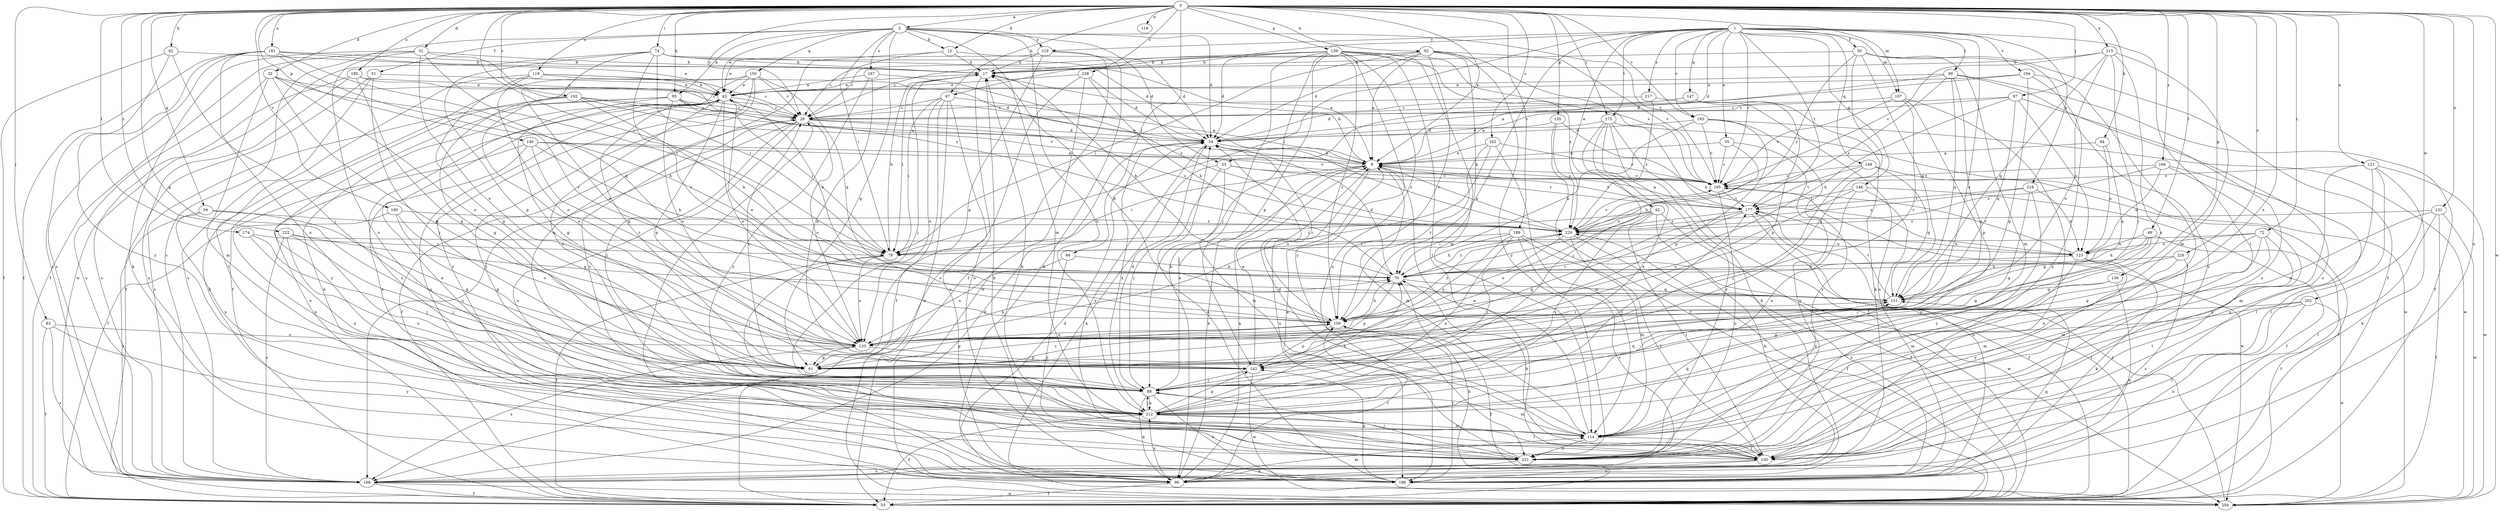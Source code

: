 strict digraph  {
0;
1;
2;
8;
12;
17;
26;
31;
32;
33;
34;
35;
42;
43;
48;
50;
51;
53;
56;
61;
62;
64;
67;
70;
72;
74;
79;
83;
84;
87;
88;
92;
95;
96;
99;
105;
107;
114;
118;
119;
121;
123;
131;
133;
135;
136;
139;
140;
142;
146;
147;
148;
150;
151;
159;
162;
166;
167;
168;
174;
175;
177;
181;
185;
186;
189;
190;
192;
193;
194;
195;
202;
204;
212;
215;
217;
218;
219;
221;
222;
226;
228;
229;
0 -> 2  [label=a];
0 -> 8  [label=a];
0 -> 12  [label=b];
0 -> 26  [label=c];
0 -> 31  [label=d];
0 -> 32  [label=d];
0 -> 48  [label=f];
0 -> 56  [label=g];
0 -> 61  [label=g];
0 -> 62  [label=h];
0 -> 64  [label=h];
0 -> 67  [label=h];
0 -> 72  [label=i];
0 -> 74  [label=i];
0 -> 79  [label=i];
0 -> 83  [label=j];
0 -> 84  [label=j];
0 -> 87  [label=j];
0 -> 92  [label=k];
0 -> 95  [label=k];
0 -> 107  [label=m];
0 -> 118  [label=n];
0 -> 119  [label=n];
0 -> 121  [label=n];
0 -> 131  [label=o];
0 -> 135  [label=p];
0 -> 136  [label=p];
0 -> 139  [label=p];
0 -> 140  [label=p];
0 -> 162  [label=s];
0 -> 166  [label=s];
0 -> 174  [label=t];
0 -> 175  [label=t];
0 -> 181  [label=u];
0 -> 185  [label=u];
0 -> 186  [label=u];
0 -> 189  [label=v];
0 -> 190  [label=v];
0 -> 192  [label=v];
0 -> 193  [label=v];
0 -> 202  [label=w];
0 -> 204  [label=w];
0 -> 212  [label=x];
0 -> 215  [label=y];
0 -> 222  [label=z];
0 -> 226  [label=z];
0 -> 228  [label=z];
1 -> 33  [label=d];
1 -> 35  [label=e];
1 -> 42  [label=e];
1 -> 50  [label=f];
1 -> 67  [label=h];
1 -> 79  [label=i];
1 -> 99  [label=l];
1 -> 105  [label=l];
1 -> 107  [label=m];
1 -> 133  [label=o];
1 -> 146  [label=q];
1 -> 147  [label=q];
1 -> 148  [label=q];
1 -> 159  [label=r];
1 -> 175  [label=t];
1 -> 177  [label=t];
1 -> 193  [label=v];
1 -> 194  [label=v];
1 -> 195  [label=v];
1 -> 217  [label=y];
1 -> 218  [label=y];
1 -> 219  [label=y];
2 -> 12  [label=b];
2 -> 33  [label=d];
2 -> 34  [label=d];
2 -> 43  [label=e];
2 -> 51  [label=f];
2 -> 61  [label=g];
2 -> 79  [label=i];
2 -> 95  [label=k];
2 -> 114  [label=m];
2 -> 150  [label=q];
2 -> 167  [label=s];
2 -> 168  [label=s];
2 -> 195  [label=v];
2 -> 212  [label=x];
2 -> 219  [label=y];
8 -> 17  [label=b];
8 -> 43  [label=e];
8 -> 79  [label=i];
8 -> 96  [label=k];
8 -> 114  [label=m];
8 -> 177  [label=t];
8 -> 186  [label=u];
8 -> 195  [label=v];
12 -> 17  [label=b];
12 -> 26  [label=c];
12 -> 34  [label=d];
12 -> 212  [label=x];
17 -> 43  [label=e];
17 -> 79  [label=i];
17 -> 88  [label=j];
17 -> 186  [label=u];
26 -> 34  [label=d];
26 -> 53  [label=f];
26 -> 88  [label=j];
26 -> 133  [label=o];
26 -> 168  [label=s];
26 -> 186  [label=u];
26 -> 229  [label=z];
31 -> 17  [label=b];
31 -> 53  [label=f];
31 -> 79  [label=i];
31 -> 96  [label=k];
31 -> 133  [label=o];
31 -> 212  [label=x];
31 -> 229  [label=z];
32 -> 43  [label=e];
32 -> 70  [label=h];
32 -> 114  [label=m];
32 -> 133  [label=o];
32 -> 142  [label=p];
32 -> 168  [label=s];
33 -> 88  [label=j];
33 -> 96  [label=k];
33 -> 114  [label=m];
33 -> 177  [label=t];
33 -> 195  [label=v];
34 -> 8  [label=a];
34 -> 159  [label=r];
34 -> 212  [label=x];
34 -> 221  [label=y];
34 -> 229  [label=z];
35 -> 8  [label=a];
35 -> 70  [label=h];
35 -> 195  [label=v];
35 -> 221  [label=y];
42 -> 53  [label=f];
42 -> 79  [label=i];
42 -> 96  [label=k];
42 -> 105  [label=l];
42 -> 133  [label=o];
42 -> 212  [label=x];
42 -> 229  [label=z];
43 -> 26  [label=c];
43 -> 96  [label=k];
43 -> 133  [label=o];
43 -> 142  [label=p];
43 -> 186  [label=u];
48 -> 53  [label=f];
48 -> 61  [label=g];
48 -> 70  [label=h];
48 -> 123  [label=n];
48 -> 151  [label=q];
50 -> 17  [label=b];
50 -> 53  [label=f];
50 -> 88  [label=j];
50 -> 114  [label=m];
50 -> 151  [label=q];
50 -> 168  [label=s];
50 -> 229  [label=z];
51 -> 43  [label=e];
51 -> 53  [label=f];
51 -> 88  [label=j];
51 -> 168  [label=s];
53 -> 43  [label=e];
53 -> 70  [label=h];
53 -> 177  [label=t];
56 -> 61  [label=g];
56 -> 168  [label=s];
56 -> 212  [label=x];
56 -> 229  [label=z];
61 -> 26  [label=c];
61 -> 159  [label=r];
62 -> 17  [label=b];
62 -> 53  [label=f];
62 -> 88  [label=j];
62 -> 168  [label=s];
64 -> 8  [label=a];
64 -> 123  [label=n];
64 -> 151  [label=q];
67 -> 8  [label=a];
67 -> 26  [label=c];
67 -> 53  [label=f];
67 -> 79  [label=i];
67 -> 133  [label=o];
67 -> 186  [label=u];
67 -> 204  [label=w];
70 -> 17  [label=b];
70 -> 34  [label=d];
70 -> 43  [label=e];
70 -> 142  [label=p];
70 -> 151  [label=q];
70 -> 229  [label=z];
72 -> 61  [label=g];
72 -> 79  [label=i];
72 -> 105  [label=l];
72 -> 114  [label=m];
72 -> 123  [label=n];
72 -> 212  [label=x];
74 -> 8  [label=a];
74 -> 17  [label=b];
74 -> 34  [label=d];
74 -> 79  [label=i];
74 -> 133  [label=o];
74 -> 142  [label=p];
74 -> 159  [label=r];
74 -> 204  [label=w];
79 -> 17  [label=b];
79 -> 53  [label=f];
79 -> 88  [label=j];
79 -> 133  [label=o];
83 -> 53  [label=f];
83 -> 133  [label=o];
83 -> 168  [label=s];
83 -> 221  [label=y];
84 -> 70  [label=h];
84 -> 133  [label=o];
84 -> 221  [label=y];
87 -> 8  [label=a];
87 -> 26  [label=c];
87 -> 70  [label=h];
87 -> 123  [label=n];
87 -> 151  [label=q];
87 -> 221  [label=y];
88 -> 8  [label=a];
88 -> 34  [label=d];
88 -> 43  [label=e];
88 -> 96  [label=k];
88 -> 114  [label=m];
88 -> 151  [label=q];
88 -> 186  [label=u];
88 -> 212  [label=x];
92 -> 8  [label=a];
92 -> 17  [label=b];
92 -> 26  [label=c];
92 -> 34  [label=d];
92 -> 70  [label=h];
92 -> 79  [label=i];
92 -> 159  [label=r];
92 -> 177  [label=t];
92 -> 195  [label=v];
92 -> 221  [label=y];
95 -> 8  [label=a];
95 -> 26  [label=c];
95 -> 61  [label=g];
95 -> 79  [label=i];
95 -> 96  [label=k];
95 -> 133  [label=o];
95 -> 221  [label=y];
96 -> 8  [label=a];
96 -> 43  [label=e];
96 -> 53  [label=f];
96 -> 114  [label=m];
96 -> 159  [label=r];
96 -> 212  [label=x];
99 -> 8  [label=a];
99 -> 43  [label=e];
99 -> 53  [label=f];
99 -> 61  [label=g];
99 -> 151  [label=q];
99 -> 168  [label=s];
99 -> 229  [label=z];
105 -> 17  [label=b];
105 -> 43  [label=e];
105 -> 70  [label=h];
105 -> 96  [label=k];
105 -> 186  [label=u];
107 -> 26  [label=c];
107 -> 105  [label=l];
107 -> 142  [label=p];
107 -> 159  [label=r];
107 -> 195  [label=v];
114 -> 8  [label=a];
114 -> 34  [label=d];
114 -> 105  [label=l];
114 -> 151  [label=q];
114 -> 221  [label=y];
119 -> 26  [label=c];
119 -> 34  [label=d];
119 -> 43  [label=e];
119 -> 61  [label=g];
119 -> 105  [label=l];
119 -> 133  [label=o];
121 -> 96  [label=k];
121 -> 105  [label=l];
121 -> 114  [label=m];
121 -> 195  [label=v];
121 -> 204  [label=w];
121 -> 221  [label=y];
123 -> 70  [label=h];
123 -> 96  [label=k];
123 -> 114  [label=m];
123 -> 195  [label=v];
123 -> 221  [label=y];
131 -> 53  [label=f];
131 -> 105  [label=l];
131 -> 133  [label=o];
131 -> 204  [label=w];
131 -> 229  [label=z];
133 -> 61  [label=g];
133 -> 70  [label=h];
133 -> 142  [label=p];
133 -> 168  [label=s];
135 -> 34  [label=d];
135 -> 53  [label=f];
135 -> 123  [label=n];
135 -> 229  [label=z];
136 -> 151  [label=q];
136 -> 186  [label=u];
136 -> 212  [label=x];
139 -> 17  [label=b];
139 -> 26  [label=c];
139 -> 34  [label=d];
139 -> 88  [label=j];
139 -> 96  [label=k];
139 -> 105  [label=l];
139 -> 114  [label=m];
139 -> 142  [label=p];
139 -> 159  [label=r];
139 -> 186  [label=u];
139 -> 195  [label=v];
139 -> 221  [label=y];
139 -> 229  [label=z];
140 -> 8  [label=a];
140 -> 53  [label=f];
140 -> 70  [label=h];
140 -> 159  [label=r];
140 -> 195  [label=v];
140 -> 212  [label=x];
142 -> 8  [label=a];
142 -> 88  [label=j];
142 -> 204  [label=w];
146 -> 53  [label=f];
146 -> 133  [label=o];
146 -> 177  [label=t];
146 -> 186  [label=u];
146 -> 212  [label=x];
147 -> 26  [label=c];
147 -> 34  [label=d];
147 -> 96  [label=k];
147 -> 142  [label=p];
148 -> 53  [label=f];
148 -> 88  [label=j];
148 -> 151  [label=q];
148 -> 177  [label=t];
148 -> 195  [label=v];
150 -> 26  [label=c];
150 -> 43  [label=e];
150 -> 53  [label=f];
150 -> 61  [label=g];
150 -> 105  [label=l];
150 -> 151  [label=q];
150 -> 221  [label=y];
151 -> 159  [label=r];
151 -> 177  [label=t];
159 -> 17  [label=b];
159 -> 43  [label=e];
159 -> 53  [label=f];
159 -> 61  [label=g];
159 -> 70  [label=h];
159 -> 133  [label=o];
159 -> 142  [label=p];
159 -> 229  [label=z];
162 -> 8  [label=a];
162 -> 114  [label=m];
162 -> 133  [label=o];
162 -> 159  [label=r];
162 -> 195  [label=v];
166 -> 105  [label=l];
166 -> 123  [label=n];
166 -> 195  [label=v];
166 -> 221  [label=y];
166 -> 229  [label=z];
167 -> 43  [label=e];
167 -> 142  [label=p];
167 -> 221  [label=y];
167 -> 229  [label=z];
168 -> 34  [label=d];
168 -> 53  [label=f];
168 -> 204  [label=w];
174 -> 79  [label=i];
174 -> 88  [label=j];
174 -> 212  [label=x];
175 -> 34  [label=d];
175 -> 53  [label=f];
175 -> 88  [label=j];
175 -> 96  [label=k];
175 -> 204  [label=w];
175 -> 212  [label=x];
175 -> 221  [label=y];
177 -> 8  [label=a];
177 -> 53  [label=f];
177 -> 61  [label=g];
177 -> 159  [label=r];
177 -> 229  [label=z];
181 -> 17  [label=b];
181 -> 43  [label=e];
181 -> 53  [label=f];
181 -> 151  [label=q];
181 -> 159  [label=r];
181 -> 168  [label=s];
181 -> 212  [label=x];
181 -> 221  [label=y];
185 -> 26  [label=c];
185 -> 43  [label=e];
185 -> 61  [label=g];
185 -> 168  [label=s];
185 -> 186  [label=u];
186 -> 17  [label=b];
186 -> 26  [label=c];
186 -> 34  [label=d];
186 -> 142  [label=p];
186 -> 151  [label=q];
186 -> 159  [label=r];
186 -> 229  [label=z];
189 -> 70  [label=h];
189 -> 79  [label=i];
189 -> 105  [label=l];
189 -> 133  [label=o];
189 -> 168  [label=s];
189 -> 204  [label=w];
189 -> 212  [label=x];
190 -> 61  [label=g];
190 -> 133  [label=o];
190 -> 212  [label=x];
190 -> 229  [label=z];
192 -> 26  [label=c];
192 -> 34  [label=d];
192 -> 61  [label=g];
192 -> 70  [label=h];
192 -> 133  [label=o];
192 -> 168  [label=s];
192 -> 195  [label=v];
193 -> 34  [label=d];
193 -> 70  [label=h];
193 -> 142  [label=p];
193 -> 195  [label=v];
193 -> 204  [label=w];
193 -> 221  [label=y];
194 -> 34  [label=d];
194 -> 43  [label=e];
194 -> 61  [label=g];
194 -> 105  [label=l];
194 -> 221  [label=y];
195 -> 177  [label=t];
195 -> 204  [label=w];
195 -> 221  [label=y];
202 -> 61  [label=g];
202 -> 105  [label=l];
202 -> 159  [label=r];
202 -> 186  [label=u];
202 -> 204  [label=w];
204 -> 34  [label=d];
204 -> 177  [label=t];
212 -> 26  [label=c];
212 -> 53  [label=f];
212 -> 70  [label=h];
212 -> 88  [label=j];
212 -> 105  [label=l];
212 -> 114  [label=m];
212 -> 142  [label=p];
212 -> 177  [label=t];
215 -> 17  [label=b];
215 -> 88  [label=j];
215 -> 114  [label=m];
215 -> 133  [label=o];
215 -> 151  [label=q];
215 -> 195  [label=v];
215 -> 212  [label=x];
217 -> 26  [label=c];
217 -> 186  [label=u];
217 -> 229  [label=z];
218 -> 61  [label=g];
218 -> 123  [label=n];
218 -> 177  [label=t];
218 -> 221  [label=y];
218 -> 229  [label=z];
219 -> 17  [label=b];
219 -> 43  [label=e];
219 -> 53  [label=f];
219 -> 61  [label=g];
219 -> 96  [label=k];
221 -> 8  [label=a];
221 -> 88  [label=j];
221 -> 168  [label=s];
222 -> 88  [label=j];
222 -> 123  [label=n];
222 -> 151  [label=q];
222 -> 168  [label=s];
222 -> 212  [label=x];
226 -> 70  [label=h];
226 -> 114  [label=m];
226 -> 142  [label=p];
226 -> 168  [label=s];
228 -> 34  [label=d];
228 -> 43  [label=e];
228 -> 70  [label=h];
228 -> 168  [label=s];
228 -> 204  [label=w];
229 -> 8  [label=a];
229 -> 53  [label=f];
229 -> 88  [label=j];
229 -> 114  [label=m];
229 -> 123  [label=n];
229 -> 195  [label=v];
}
